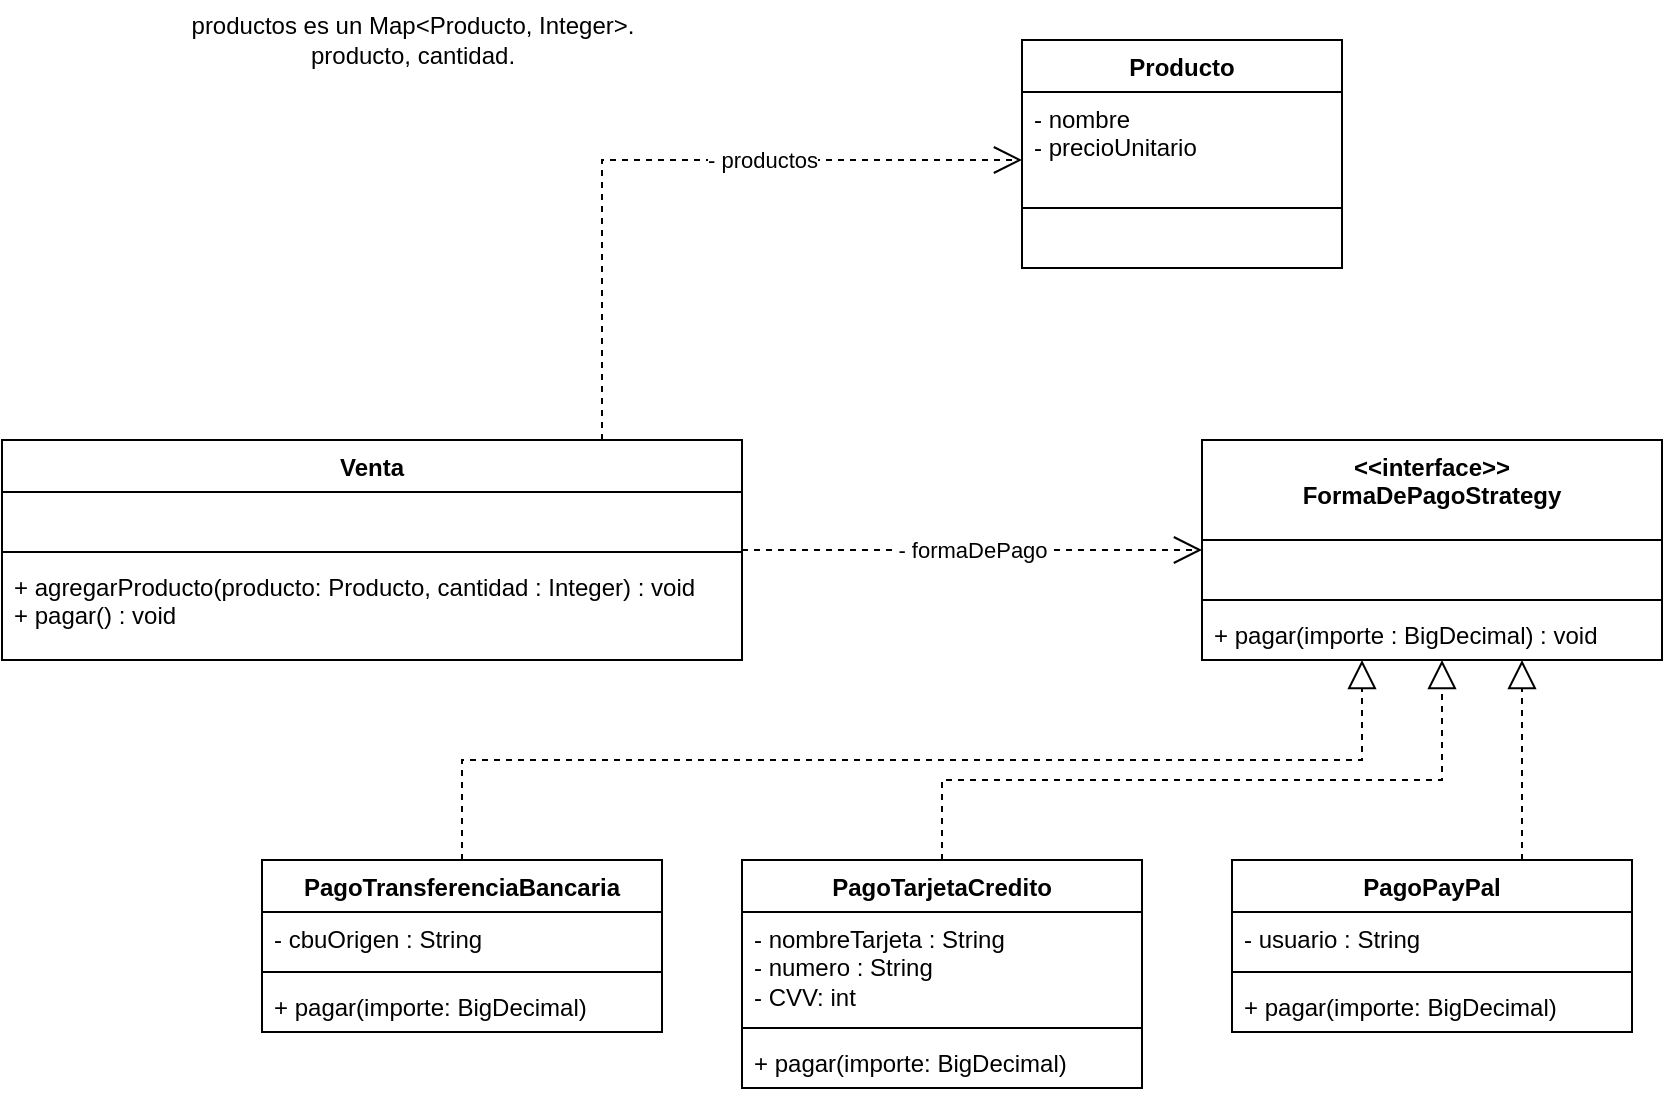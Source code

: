 <mxfile version="28.1.2">
  <diagram name="Página-1" id="q4Ux6oLb74FkQF-qro4p">
    <mxGraphModel dx="2334" dy="736" grid="1" gridSize="10" guides="1" tooltips="1" connect="1" arrows="1" fold="1" page="1" pageScale="1" pageWidth="827" pageHeight="1169" math="0" shadow="0">
      <root>
        <mxCell id="0" />
        <mxCell id="1" parent="0" />
        <mxCell id="w-L_4Kkfco-BZZlOeQeL-1" value="&lt;div&gt;&amp;lt;&amp;lt;interface&amp;gt;&amp;gt;&lt;/div&gt;FormaDePagoStrategy" style="swimlane;fontStyle=1;align=center;verticalAlign=top;childLayout=stackLayout;horizontal=1;startSize=50;horizontalStack=0;resizeParent=1;resizeParentMax=0;resizeLast=0;collapsible=1;marginBottom=0;whiteSpace=wrap;html=1;" vertex="1" parent="1">
          <mxGeometry x="540" y="240" width="230" height="110" as="geometry" />
        </mxCell>
        <mxCell id="w-L_4Kkfco-BZZlOeQeL-2" value="&amp;nbsp;" style="text;strokeColor=none;fillColor=none;align=left;verticalAlign=top;spacingLeft=4;spacingRight=4;overflow=hidden;rotatable=0;points=[[0,0.5],[1,0.5]];portConstraint=eastwest;whiteSpace=wrap;html=1;" vertex="1" parent="w-L_4Kkfco-BZZlOeQeL-1">
          <mxGeometry y="50" width="230" height="26" as="geometry" />
        </mxCell>
        <mxCell id="w-L_4Kkfco-BZZlOeQeL-3" value="" style="line;strokeWidth=1;fillColor=none;align=left;verticalAlign=middle;spacingTop=-1;spacingLeft=3;spacingRight=3;rotatable=0;labelPosition=right;points=[];portConstraint=eastwest;strokeColor=inherit;" vertex="1" parent="w-L_4Kkfco-BZZlOeQeL-1">
          <mxGeometry y="76" width="230" height="8" as="geometry" />
        </mxCell>
        <mxCell id="w-L_4Kkfco-BZZlOeQeL-4" value="+ pagar(importe : BigDecimal) : void" style="text;strokeColor=none;fillColor=none;align=left;verticalAlign=top;spacingLeft=4;spacingRight=4;overflow=hidden;rotatable=0;points=[[0,0.5],[1,0.5]];portConstraint=eastwest;whiteSpace=wrap;html=1;" vertex="1" parent="w-L_4Kkfco-BZZlOeQeL-1">
          <mxGeometry y="84" width="230" height="26" as="geometry" />
        </mxCell>
        <mxCell id="w-L_4Kkfco-BZZlOeQeL-5" value="Venta" style="swimlane;fontStyle=1;align=center;verticalAlign=top;childLayout=stackLayout;horizontal=1;startSize=26;horizontalStack=0;resizeParent=1;resizeParentMax=0;resizeLast=0;collapsible=1;marginBottom=0;whiteSpace=wrap;html=1;" vertex="1" parent="1">
          <mxGeometry x="-60" y="240" width="370" height="110" as="geometry" />
        </mxCell>
        <mxCell id="w-L_4Kkfco-BZZlOeQeL-6" value="&amp;nbsp;" style="text;strokeColor=none;fillColor=none;align=left;verticalAlign=top;spacingLeft=4;spacingRight=4;overflow=hidden;rotatable=0;points=[[0,0.5],[1,0.5]];portConstraint=eastwest;whiteSpace=wrap;html=1;" vertex="1" parent="w-L_4Kkfco-BZZlOeQeL-5">
          <mxGeometry y="26" width="370" height="26" as="geometry" />
        </mxCell>
        <mxCell id="w-L_4Kkfco-BZZlOeQeL-7" value="" style="line;strokeWidth=1;fillColor=none;align=left;verticalAlign=middle;spacingTop=-1;spacingLeft=3;spacingRight=3;rotatable=0;labelPosition=right;points=[];portConstraint=eastwest;strokeColor=inherit;" vertex="1" parent="w-L_4Kkfco-BZZlOeQeL-5">
          <mxGeometry y="52" width="370" height="8" as="geometry" />
        </mxCell>
        <mxCell id="w-L_4Kkfco-BZZlOeQeL-8" value="+&amp;nbsp;agregarProducto(producto: Producto, cantidad : Integer) : void&lt;div&gt;+&amp;nbsp;pagar() : void&lt;/div&gt;" style="text;strokeColor=none;fillColor=none;align=left;verticalAlign=top;spacingLeft=4;spacingRight=4;overflow=hidden;rotatable=0;points=[[0,0.5],[1,0.5]];portConstraint=eastwest;whiteSpace=wrap;html=1;" vertex="1" parent="w-L_4Kkfco-BZZlOeQeL-5">
          <mxGeometry y="60" width="370" height="50" as="geometry" />
        </mxCell>
        <mxCell id="w-L_4Kkfco-BZZlOeQeL-9" value="- formaDePago" style="endArrow=open;endSize=12;dashed=1;html=1;rounded=0;edgeStyle=orthogonalEdgeStyle;" edge="1" parent="1" source="w-L_4Kkfco-BZZlOeQeL-5" target="w-L_4Kkfco-BZZlOeQeL-1">
          <mxGeometry width="160" relative="1" as="geometry">
            <mxPoint x="330" y="330" as="sourcePoint" />
            <mxPoint x="490" y="330" as="targetPoint" />
          </mxGeometry>
        </mxCell>
        <mxCell id="w-L_4Kkfco-BZZlOeQeL-18" value="PagoTransferenciaBancaria" style="swimlane;fontStyle=1;align=center;verticalAlign=top;childLayout=stackLayout;horizontal=1;startSize=26;horizontalStack=0;resizeParent=1;resizeParentMax=0;resizeLast=0;collapsible=1;marginBottom=0;whiteSpace=wrap;html=1;" vertex="1" parent="1">
          <mxGeometry x="70" y="450" width="200" height="86" as="geometry" />
        </mxCell>
        <mxCell id="w-L_4Kkfco-BZZlOeQeL-19" value="- cbuOrigen : String" style="text;strokeColor=none;fillColor=none;align=left;verticalAlign=top;spacingLeft=4;spacingRight=4;overflow=hidden;rotatable=0;points=[[0,0.5],[1,0.5]];portConstraint=eastwest;whiteSpace=wrap;html=1;" vertex="1" parent="w-L_4Kkfco-BZZlOeQeL-18">
          <mxGeometry y="26" width="200" height="26" as="geometry" />
        </mxCell>
        <mxCell id="w-L_4Kkfco-BZZlOeQeL-20" value="" style="line;strokeWidth=1;fillColor=none;align=left;verticalAlign=middle;spacingTop=-1;spacingLeft=3;spacingRight=3;rotatable=0;labelPosition=right;points=[];portConstraint=eastwest;strokeColor=inherit;" vertex="1" parent="w-L_4Kkfco-BZZlOeQeL-18">
          <mxGeometry y="52" width="200" height="8" as="geometry" />
        </mxCell>
        <mxCell id="w-L_4Kkfco-BZZlOeQeL-21" value="+ pagar(importe: BigDecimal)&amp;nbsp;" style="text;strokeColor=none;fillColor=none;align=left;verticalAlign=top;spacingLeft=4;spacingRight=4;overflow=hidden;rotatable=0;points=[[0,0.5],[1,0.5]];portConstraint=eastwest;whiteSpace=wrap;html=1;" vertex="1" parent="w-L_4Kkfco-BZZlOeQeL-18">
          <mxGeometry y="60" width="200" height="26" as="geometry" />
        </mxCell>
        <mxCell id="w-L_4Kkfco-BZZlOeQeL-22" value="PagoTarjetaCredito" style="swimlane;fontStyle=1;align=center;verticalAlign=top;childLayout=stackLayout;horizontal=1;startSize=26;horizontalStack=0;resizeParent=1;resizeParentMax=0;resizeLast=0;collapsible=1;marginBottom=0;whiteSpace=wrap;html=1;" vertex="1" parent="1">
          <mxGeometry x="310" y="450" width="200" height="114" as="geometry" />
        </mxCell>
        <mxCell id="w-L_4Kkfco-BZZlOeQeL-23" value="-&amp;nbsp;nombreTarjeta : String&lt;div&gt;- numero :&amp;nbsp;String&lt;/div&gt;&lt;div&gt;- CVV: int&lt;/div&gt;" style="text;strokeColor=none;fillColor=none;align=left;verticalAlign=top;spacingLeft=4;spacingRight=4;overflow=hidden;rotatable=0;points=[[0,0.5],[1,0.5]];portConstraint=eastwest;whiteSpace=wrap;html=1;" vertex="1" parent="w-L_4Kkfco-BZZlOeQeL-22">
          <mxGeometry y="26" width="200" height="54" as="geometry" />
        </mxCell>
        <mxCell id="w-L_4Kkfco-BZZlOeQeL-24" value="" style="line;strokeWidth=1;fillColor=none;align=left;verticalAlign=middle;spacingTop=-1;spacingLeft=3;spacingRight=3;rotatable=0;labelPosition=right;points=[];portConstraint=eastwest;strokeColor=inherit;" vertex="1" parent="w-L_4Kkfco-BZZlOeQeL-22">
          <mxGeometry y="80" width="200" height="8" as="geometry" />
        </mxCell>
        <mxCell id="w-L_4Kkfco-BZZlOeQeL-25" value="+ pagar(importe: BigDecimal)&amp;nbsp;" style="text;strokeColor=none;fillColor=none;align=left;verticalAlign=top;spacingLeft=4;spacingRight=4;overflow=hidden;rotatable=0;points=[[0,0.5],[1,0.5]];portConstraint=eastwest;whiteSpace=wrap;html=1;" vertex="1" parent="w-L_4Kkfco-BZZlOeQeL-22">
          <mxGeometry y="88" width="200" height="26" as="geometry" />
        </mxCell>
        <mxCell id="w-L_4Kkfco-BZZlOeQeL-26" value="PagoPayPal" style="swimlane;fontStyle=1;align=center;verticalAlign=top;childLayout=stackLayout;horizontal=1;startSize=26;horizontalStack=0;resizeParent=1;resizeParentMax=0;resizeLast=0;collapsible=1;marginBottom=0;whiteSpace=wrap;html=1;" vertex="1" parent="1">
          <mxGeometry x="555" y="450" width="200" height="86" as="geometry" />
        </mxCell>
        <mxCell id="w-L_4Kkfco-BZZlOeQeL-27" value="- usuario : String" style="text;strokeColor=none;fillColor=none;align=left;verticalAlign=top;spacingLeft=4;spacingRight=4;overflow=hidden;rotatable=0;points=[[0,0.5],[1,0.5]];portConstraint=eastwest;whiteSpace=wrap;html=1;" vertex="1" parent="w-L_4Kkfco-BZZlOeQeL-26">
          <mxGeometry y="26" width="200" height="26" as="geometry" />
        </mxCell>
        <mxCell id="w-L_4Kkfco-BZZlOeQeL-28" value="" style="line;strokeWidth=1;fillColor=none;align=left;verticalAlign=middle;spacingTop=-1;spacingLeft=3;spacingRight=3;rotatable=0;labelPosition=right;points=[];portConstraint=eastwest;strokeColor=inherit;" vertex="1" parent="w-L_4Kkfco-BZZlOeQeL-26">
          <mxGeometry y="52" width="200" height="8" as="geometry" />
        </mxCell>
        <mxCell id="w-L_4Kkfco-BZZlOeQeL-29" value="+ pagar(importe: BigDecimal)&amp;nbsp;" style="text;strokeColor=none;fillColor=none;align=left;verticalAlign=top;spacingLeft=4;spacingRight=4;overflow=hidden;rotatable=0;points=[[0,0.5],[1,0.5]];portConstraint=eastwest;whiteSpace=wrap;html=1;" vertex="1" parent="w-L_4Kkfco-BZZlOeQeL-26">
          <mxGeometry y="60" width="200" height="26" as="geometry" />
        </mxCell>
        <mxCell id="w-L_4Kkfco-BZZlOeQeL-30" value="" style="endArrow=block;dashed=1;endFill=0;endSize=12;html=1;rounded=0;edgeStyle=orthogonalEdgeStyle;" edge="1" parent="1" source="w-L_4Kkfco-BZZlOeQeL-18" target="w-L_4Kkfco-BZZlOeQeL-1">
          <mxGeometry width="160" relative="1" as="geometry">
            <mxPoint x="330" y="330" as="sourcePoint" />
            <mxPoint x="490" y="330" as="targetPoint" />
            <Array as="points">
              <mxPoint x="170" y="400" />
              <mxPoint x="620" y="400" />
            </Array>
          </mxGeometry>
        </mxCell>
        <mxCell id="w-L_4Kkfco-BZZlOeQeL-31" value="" style="endArrow=block;dashed=1;endFill=0;endSize=12;html=1;rounded=0;edgeStyle=orthogonalEdgeStyle;" edge="1" parent="1" source="w-L_4Kkfco-BZZlOeQeL-22" target="w-L_4Kkfco-BZZlOeQeL-1">
          <mxGeometry width="160" relative="1" as="geometry">
            <mxPoint x="410" y="520" as="sourcePoint" />
            <mxPoint x="680" y="410" as="targetPoint" />
            <Array as="points">
              <mxPoint x="410" y="410" />
              <mxPoint x="660" y="410" />
            </Array>
          </mxGeometry>
        </mxCell>
        <mxCell id="w-L_4Kkfco-BZZlOeQeL-32" value="" style="endArrow=block;dashed=1;endFill=0;endSize=12;html=1;rounded=0;edgeStyle=orthogonalEdgeStyle;" edge="1" parent="1" source="w-L_4Kkfco-BZZlOeQeL-26" target="w-L_4Kkfco-BZZlOeQeL-1">
          <mxGeometry width="160" relative="1" as="geometry">
            <mxPoint x="580" y="530" as="sourcePoint" />
            <mxPoint x="704" y="430" as="targetPoint" />
            <Array as="points">
              <mxPoint x="700" y="400" />
              <mxPoint x="700" y="400" />
            </Array>
          </mxGeometry>
        </mxCell>
        <mxCell id="w-L_4Kkfco-BZZlOeQeL-33" value="Producto" style="swimlane;fontStyle=1;align=center;verticalAlign=top;childLayout=stackLayout;horizontal=1;startSize=26;horizontalStack=0;resizeParent=1;resizeParentMax=0;resizeLast=0;collapsible=1;marginBottom=0;whiteSpace=wrap;html=1;" vertex="1" parent="1">
          <mxGeometry x="450" y="40" width="160" height="114" as="geometry" />
        </mxCell>
        <mxCell id="w-L_4Kkfco-BZZlOeQeL-34" value="- nombre&lt;div&gt;- precioUnitario&lt;/div&gt;" style="text;strokeColor=none;fillColor=none;align=left;verticalAlign=top;spacingLeft=4;spacingRight=4;overflow=hidden;rotatable=0;points=[[0,0.5],[1,0.5]];portConstraint=eastwest;whiteSpace=wrap;html=1;" vertex="1" parent="w-L_4Kkfco-BZZlOeQeL-33">
          <mxGeometry y="26" width="160" height="54" as="geometry" />
        </mxCell>
        <mxCell id="w-L_4Kkfco-BZZlOeQeL-35" value="" style="line;strokeWidth=1;fillColor=none;align=left;verticalAlign=middle;spacingTop=-1;spacingLeft=3;spacingRight=3;rotatable=0;labelPosition=right;points=[];portConstraint=eastwest;strokeColor=inherit;" vertex="1" parent="w-L_4Kkfco-BZZlOeQeL-33">
          <mxGeometry y="80" width="160" height="8" as="geometry" />
        </mxCell>
        <mxCell id="w-L_4Kkfco-BZZlOeQeL-36" value="&amp;nbsp;" style="text;strokeColor=none;fillColor=none;align=left;verticalAlign=top;spacingLeft=4;spacingRight=4;overflow=hidden;rotatable=0;points=[[0,0.5],[1,0.5]];portConstraint=eastwest;whiteSpace=wrap;html=1;" vertex="1" parent="w-L_4Kkfco-BZZlOeQeL-33">
          <mxGeometry y="88" width="160" height="26" as="geometry" />
        </mxCell>
        <mxCell id="w-L_4Kkfco-BZZlOeQeL-37" value="- productos" style="endArrow=open;endSize=12;dashed=1;html=1;rounded=0;edgeStyle=orthogonalEdgeStyle;" edge="1" parent="1" source="w-L_4Kkfco-BZZlOeQeL-5" target="w-L_4Kkfco-BZZlOeQeL-33">
          <mxGeometry x="0.257" width="160" relative="1" as="geometry">
            <mxPoint x="570" y="330" as="sourcePoint" />
            <mxPoint x="790" y="392" as="targetPoint" />
            <Array as="points">
              <mxPoint x="240" y="100" />
            </Array>
            <mxPoint as="offset" />
          </mxGeometry>
        </mxCell>
        <mxCell id="w-L_4Kkfco-BZZlOeQeL-38" value="productos es un Map&amp;lt;Producto, Integer&amp;gt;.&lt;br&gt;producto, cantidad." style="text;html=1;align=center;verticalAlign=middle;resizable=0;points=[];autosize=1;strokeColor=none;fillColor=none;" vertex="1" parent="1">
          <mxGeometry x="25" y="20" width="240" height="40" as="geometry" />
        </mxCell>
      </root>
    </mxGraphModel>
  </diagram>
</mxfile>

